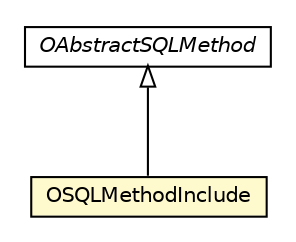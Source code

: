 #!/usr/local/bin/dot
#
# Class diagram 
# Generated by UMLGraph version R5_6-24-gf6e263 (http://www.umlgraph.org/)
#

digraph G {
	edge [fontname="Helvetica",fontsize=10,labelfontname="Helvetica",labelfontsize=10];
	node [fontname="Helvetica",fontsize=10,shape=plaintext];
	nodesep=0.25;
	ranksep=0.5;
	// com.orientechnologies.orient.core.sql.method.misc.OAbstractSQLMethod
	c3473819 [label=<<table title="com.orientechnologies.orient.core.sql.method.misc.OAbstractSQLMethod" border="0" cellborder="1" cellspacing="0" cellpadding="2" port="p" href="../../method/misc/OAbstractSQLMethod.html">
		<tr><td><table border="0" cellspacing="0" cellpadding="1">
<tr><td align="center" balign="center"><font face="Helvetica-Oblique"> OAbstractSQLMethod </font></td></tr>
		</table></td></tr>
		</table>>, URL="../../method/misc/OAbstractSQLMethod.html", fontname="Helvetica", fontcolor="black", fontsize=10.0];
	// com.orientechnologies.orient.core.sql.functions.misc.OSQLMethodInclude
	c3473846 [label=<<table title="com.orientechnologies.orient.core.sql.functions.misc.OSQLMethodInclude" border="0" cellborder="1" cellspacing="0" cellpadding="2" port="p" bgcolor="lemonChiffon" href="./OSQLMethodInclude.html">
		<tr><td><table border="0" cellspacing="0" cellpadding="1">
<tr><td align="center" balign="center"> OSQLMethodInclude </td></tr>
		</table></td></tr>
		</table>>, URL="./OSQLMethodInclude.html", fontname="Helvetica", fontcolor="black", fontsize=10.0];
	//com.orientechnologies.orient.core.sql.functions.misc.OSQLMethodInclude extends com.orientechnologies.orient.core.sql.method.misc.OAbstractSQLMethod
	c3473819:p -> c3473846:p [dir=back,arrowtail=empty];
}

